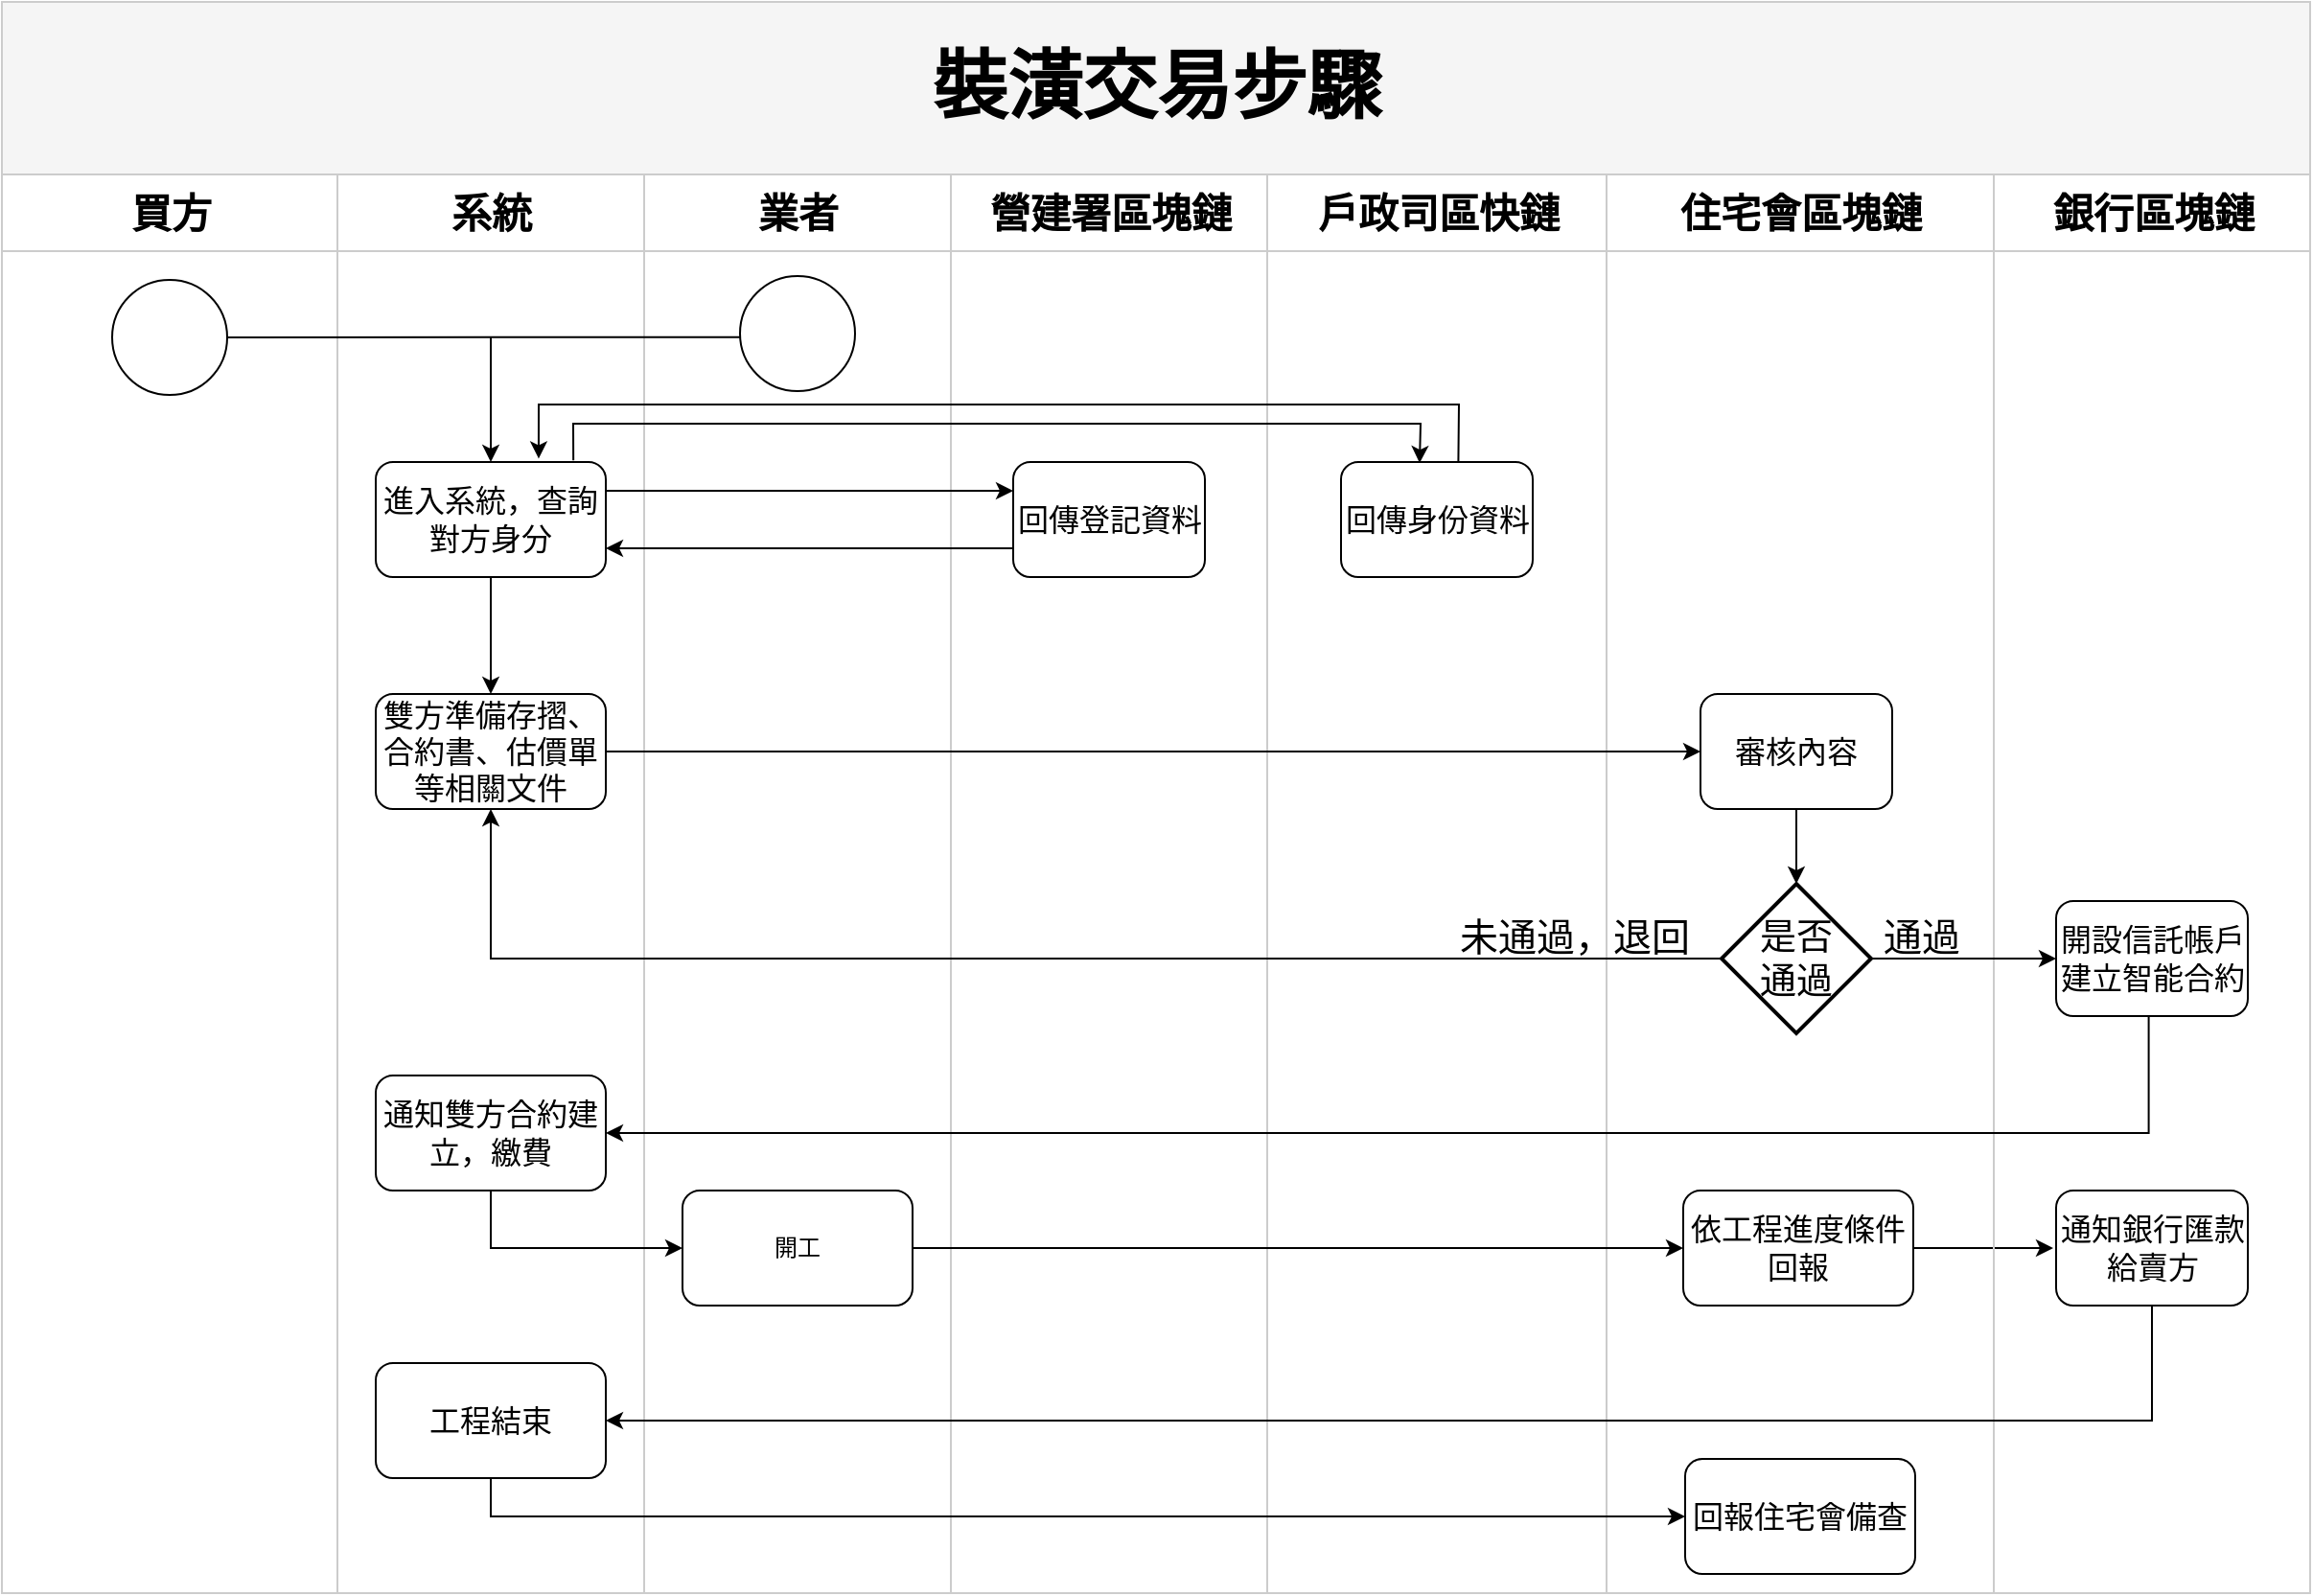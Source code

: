 <mxfile version="21.6.1" type="github">
  <diagram name="Page-1" id="74e2e168-ea6b-b213-b513-2b3c1d86103e">
    <mxGraphModel dx="1434" dy="777" grid="1" gridSize="10" guides="1" tooltips="1" connect="1" arrows="1" fold="1" page="1" pageScale="1" pageWidth="1100" pageHeight="850" background="none" math="0" shadow="0">
      <root>
        <mxCell id="0" />
        <mxCell id="1" parent="0" />
        <mxCell id="77e6c97f196da883-1" value="&lt;font color=&quot;#000000&quot; style=&quot;font-size: 39px;&quot;&gt;裝潢交易步驟&lt;/font&gt;" style="swimlane;html=1;childLayout=stackLayout;startSize=90;rounded=0;shadow=0;labelBackgroundColor=none;strokeWidth=1;fontFamily=Verdana;fontSize=8;align=center;fillColor=#f5f5f5;fontColor=#333333;strokeColor=#CCCCCC;" parent="1" vertex="1">
          <mxGeometry x="40" y="20" width="1204" height="830" as="geometry" />
        </mxCell>
        <mxCell id="77e6c97f196da883-2" value="&lt;font style=&quot;font-size: 21px;&quot;&gt;買方&lt;/font&gt;" style="swimlane;html=1;startSize=40;strokeColor=#CCCCCC;" parent="77e6c97f196da883-1" vertex="1">
          <mxGeometry y="90" width="175" height="740" as="geometry" />
        </mxCell>
        <mxCell id="XoGIr2Lrihl080DtUSwG-55" value="" style="ellipse;whiteSpace=wrap;html=1;" parent="77e6c97f196da883-2" vertex="1">
          <mxGeometry x="57.5" y="55" width="60" height="60" as="geometry" />
        </mxCell>
        <mxCell id="77e6c97f196da883-3" value="&lt;font style=&quot;font-size: 21px;&quot;&gt;系統&lt;/font&gt;" style="swimlane;html=1;startSize=40;strokeColor=#CCCCCC;" parent="77e6c97f196da883-1" vertex="1">
          <mxGeometry x="175" y="90" width="160" height="740" as="geometry" />
        </mxCell>
        <mxCell id="XoGIr2Lrihl080DtUSwG-38" value="&lt;font style=&quot;font-size: 16px;&quot;&gt;雙方準備存摺、合約書、估價單等相關文件&lt;/font&gt;" style="rounded=1;whiteSpace=wrap;html=1;" parent="77e6c97f196da883-3" vertex="1">
          <mxGeometry x="20" y="271" width="120" height="60" as="geometry" />
        </mxCell>
        <mxCell id="XoGIr2Lrihl080DtUSwG-78" value="" style="edgeStyle=orthogonalEdgeStyle;rounded=0;orthogonalLoop=1;jettySize=auto;html=1;" parent="77e6c97f196da883-3" source="XoGIr2Lrihl080DtUSwG-64" target="XoGIr2Lrihl080DtUSwG-38" edge="1">
          <mxGeometry relative="1" as="geometry" />
        </mxCell>
        <mxCell id="XoGIr2Lrihl080DtUSwG-64" value="&lt;font style=&quot;font-size: 16px;&quot;&gt;進入系統，查詢對方身分&lt;/font&gt;" style="rounded=1;whiteSpace=wrap;html=1;shadow=0;labelBackgroundColor=none;strokeWidth=1;fontFamily=Verdana;fontSize=8;align=center;" parent="77e6c97f196da883-3" vertex="1">
          <mxGeometry x="20" y="150" width="120" height="60" as="geometry" />
        </mxCell>
        <mxCell id="77e6c97f196da883-12" value="&lt;span style=&quot;font-size: 16px;&quot;&gt;通知雙方合約建立，繳費&lt;br&gt;&lt;/span&gt;" style="rounded=1;whiteSpace=wrap;html=1;shadow=0;labelBackgroundColor=none;strokeWidth=1;fontFamily=Verdana;fontSize=8;align=center;" parent="77e6c97f196da883-3" vertex="1">
          <mxGeometry x="20" y="470" width="120" height="60" as="geometry" />
        </mxCell>
        <mxCell id="XoGIr2Lrihl080DtUSwG-94" value="&lt;span style=&quot;font-size: 16px;&quot;&gt;工程結束&lt;/span&gt;" style="rounded=1;whiteSpace=wrap;html=1;shadow=0;labelBackgroundColor=none;strokeWidth=1;fontFamily=Verdana;fontSize=8;align=center;" parent="77e6c97f196da883-3" vertex="1">
          <mxGeometry x="20" y="620" width="120" height="60" as="geometry" />
        </mxCell>
        <mxCell id="77e6c97f196da883-4" value="&lt;font style=&quot;font-size: 21px;&quot;&gt;業者&lt;/font&gt;" style="swimlane;html=1;startSize=40;strokeColor=#CCCCCC;" parent="77e6c97f196da883-1" vertex="1">
          <mxGeometry x="335" y="90" width="160" height="740" as="geometry" />
        </mxCell>
        <mxCell id="XoGIr2Lrihl080DtUSwG-68" value="" style="ellipse;whiteSpace=wrap;html=1;" parent="77e6c97f196da883-4" vertex="1">
          <mxGeometry x="50" y="53" width="60" height="60" as="geometry" />
        </mxCell>
        <mxCell id="u8-eFOHne1eM5jDflhIa-2" value="開工" style="rounded=1;whiteSpace=wrap;html=1;" vertex="1" parent="77e6c97f196da883-4">
          <mxGeometry x="20" y="530" width="120" height="60" as="geometry" />
        </mxCell>
        <mxCell id="77e6c97f196da883-5" value="&lt;font style=&quot;font-size: 21px;&quot;&gt;營建署區塊鏈&lt;/font&gt;" style="swimlane;html=1;startSize=40;strokeColor=#CCCCCC;" parent="77e6c97f196da883-1" vertex="1">
          <mxGeometry x="495" y="90" width="165" height="740" as="geometry" />
        </mxCell>
        <mxCell id="XoGIr2Lrihl080DtUSwG-1" value="&lt;font style=&quot;font-size: 16px;&quot;&gt;回傳登記資料&lt;/font&gt;" style="rounded=1;whiteSpace=wrap;html=1;shadow=0;labelBackgroundColor=none;strokeWidth=1;fontFamily=Verdana;fontSize=8;align=center;" parent="77e6c97f196da883-5" vertex="1">
          <mxGeometry x="32.5" y="150" width="100" height="60" as="geometry" />
        </mxCell>
        <mxCell id="77e6c97f196da883-6" value="&lt;font style=&quot;font-size: 21px;&quot;&gt;戶政司區快鏈&lt;/font&gt;" style="swimlane;html=1;startSize=40;strokeColor=#CCCCCC;" parent="77e6c97f196da883-1" vertex="1">
          <mxGeometry x="660" y="90" width="177" height="740" as="geometry" />
        </mxCell>
        <mxCell id="XoGIr2Lrihl080DtUSwG-44" value="&lt;font style=&quot;font-size: 16px;&quot;&gt;回傳身份資料&lt;/font&gt;" style="rounded=1;whiteSpace=wrap;html=1;shadow=0;labelBackgroundColor=none;strokeWidth=1;fontFamily=Verdana;fontSize=8;align=center;" parent="77e6c97f196da883-6" vertex="1">
          <mxGeometry x="38.5" y="150" width="100" height="60" as="geometry" />
        </mxCell>
        <mxCell id="XoGIr2Lrihl080DtUSwG-93" value="" style="endArrow=classic;html=1;rounded=0;exitX=1;exitY=0.5;exitDx=0;exitDy=0;" parent="77e6c97f196da883-6" source="XoGIr2Lrihl080DtUSwG-90" edge="1">
          <mxGeometry width="50" height="50" relative="1" as="geometry">
            <mxPoint x="120" y="460" as="sourcePoint" />
            <mxPoint x="410" y="560" as="targetPoint" />
          </mxGeometry>
        </mxCell>
        <mxCell id="77e6c97f196da883-7" value="&lt;font style=&quot;font-size: 21px;&quot;&gt;住宅會區塊鏈&lt;/font&gt;" style="swimlane;html=1;startSize=40;strokeColor=#CCCCCC;" parent="77e6c97f196da883-1" vertex="1">
          <mxGeometry x="837" y="90" width="202" height="740" as="geometry" />
        </mxCell>
        <mxCell id="XoGIr2Lrihl080DtUSwG-84" style="edgeStyle=orthogonalEdgeStyle;rounded=0;orthogonalLoop=1;jettySize=auto;html=1;exitX=0.5;exitY=1;exitDx=0;exitDy=0;" parent="77e6c97f196da883-7" source="XoGIr2Lrihl080DtUSwG-30" target="XoGIr2Lrihl080DtUSwG-36" edge="1">
          <mxGeometry relative="1" as="geometry" />
        </mxCell>
        <mxCell id="XoGIr2Lrihl080DtUSwG-30" value="&lt;font style=&quot;font-size: 16px;&quot;&gt;審核內容&lt;/font&gt;" style="rounded=1;whiteSpace=wrap;html=1;shadow=0;labelBackgroundColor=none;strokeWidth=1;fontFamily=Verdana;fontSize=8;align=center;" parent="77e6c97f196da883-7" vertex="1">
          <mxGeometry x="49" y="271" width="100" height="60" as="geometry" />
        </mxCell>
        <mxCell id="XoGIr2Lrihl080DtUSwG-36" value="&lt;font style=&quot;font-size: 19px;&quot;&gt;是否&lt;br&gt;通過&lt;/font&gt;" style="strokeWidth=2;html=1;shape=mxgraph.flowchart.decision;whiteSpace=wrap;" parent="77e6c97f196da883-7" vertex="1">
          <mxGeometry x="60" y="370" width="78" height="78" as="geometry" />
        </mxCell>
        <mxCell id="XoGIr2Lrihl080DtUSwG-89" value="&lt;span style=&quot;font-weight: normal;&quot;&gt;&lt;font style=&quot;font-size: 20px;&quot;&gt;通過&lt;/font&gt;&lt;/span&gt;" style="text;strokeColor=none;fillColor=none;html=1;fontSize=24;fontStyle=1;verticalAlign=middle;align=center;" parent="77e6c97f196da883-7" vertex="1">
          <mxGeometry x="125" y="383" width="77" height="28" as="geometry" />
        </mxCell>
        <mxCell id="XoGIr2Lrihl080DtUSwG-90" value="&lt;span style=&quot;font-size: 16px;&quot;&gt;依工程進度條件回報&lt;/span&gt;" style="rounded=1;whiteSpace=wrap;html=1;shadow=0;labelBackgroundColor=none;strokeWidth=1;fontFamily=Verdana;fontSize=8;align=center;" parent="77e6c97f196da883-7" vertex="1">
          <mxGeometry x="40" y="530" width="120" height="60" as="geometry" />
        </mxCell>
        <mxCell id="XoGIr2Lrihl080DtUSwG-97" value="&lt;span style=&quot;font-size: 16px;&quot;&gt;回報住宅會備查&lt;/span&gt;" style="rounded=1;whiteSpace=wrap;html=1;shadow=0;labelBackgroundColor=none;strokeWidth=1;fontFamily=Verdana;fontSize=8;align=center;" parent="77e6c97f196da883-7" vertex="1">
          <mxGeometry x="41" y="670" width="120" height="60" as="geometry" />
        </mxCell>
        <mxCell id="XoGIr2Lrihl080DtUSwG-41" value="&lt;span style=&quot;font-weight: normal;&quot;&gt;&lt;font style=&quot;&quot;&gt;&lt;font style=&quot;font-size: 20px;&quot;&gt;未通過，退回&lt;/font&gt;&lt;br&gt;&lt;/font&gt;&lt;/span&gt;" style="text;strokeColor=none;fillColor=none;html=1;fontSize=24;fontStyle=1;verticalAlign=middle;align=center;" parent="77e6c97f196da883-7" vertex="1">
          <mxGeometry x="-67" y="370" width="100" height="54" as="geometry" />
        </mxCell>
        <mxCell id="XoGIr2Lrihl080DtUSwG-69" value="" style="endArrow=none;html=1;rounded=0;entryX=0;entryY=0.531;entryDx=0;entryDy=0;entryPerimeter=0;exitX=1;exitY=0.5;exitDx=0;exitDy=0;" parent="77e6c97f196da883-1" source="XoGIr2Lrihl080DtUSwG-55" target="XoGIr2Lrihl080DtUSwG-68" edge="1">
          <mxGeometry width="50" height="50" relative="1" as="geometry">
            <mxPoint x="305" y="100" as="sourcePoint" />
            <mxPoint x="355" y="50" as="targetPoint" />
          </mxGeometry>
        </mxCell>
        <mxCell id="XoGIr2Lrihl080DtUSwG-72" value="" style="endArrow=classic;html=1;rounded=0;exitX=1;exitY=0.25;exitDx=0;exitDy=0;entryX=0;entryY=0.25;entryDx=0;entryDy=0;" parent="77e6c97f196da883-1" source="XoGIr2Lrihl080DtUSwG-64" target="XoGIr2Lrihl080DtUSwG-1" edge="1">
          <mxGeometry width="50" height="50" relative="1" as="geometry">
            <mxPoint x="685" y="330" as="sourcePoint" />
            <mxPoint x="735" y="280" as="targetPoint" />
          </mxGeometry>
        </mxCell>
        <mxCell id="XoGIr2Lrihl080DtUSwG-73" value="" style="endArrow=classic;html=1;rounded=0;entryX=1;entryY=0.75;entryDx=0;entryDy=0;exitX=0;exitY=0.75;exitDx=0;exitDy=0;" parent="77e6c97f196da883-1" source="XoGIr2Lrihl080DtUSwG-1" target="XoGIr2Lrihl080DtUSwG-64" edge="1">
          <mxGeometry width="50" height="50" relative="1" as="geometry">
            <mxPoint x="525" y="215" as="sourcePoint" />
            <mxPoint x="735" y="280" as="targetPoint" />
          </mxGeometry>
        </mxCell>
        <mxCell id="XoGIr2Lrihl080DtUSwG-79" style="edgeStyle=orthogonalEdgeStyle;rounded=0;orthogonalLoop=1;jettySize=auto;html=1;entryX=0;entryY=0.5;entryDx=0;entryDy=0;" parent="77e6c97f196da883-1" source="XoGIr2Lrihl080DtUSwG-38" target="XoGIr2Lrihl080DtUSwG-30" edge="1">
          <mxGeometry relative="1" as="geometry" />
        </mxCell>
        <mxCell id="XoGIr2Lrihl080DtUSwG-82" style="edgeStyle=orthogonalEdgeStyle;rounded=0;orthogonalLoop=1;jettySize=auto;html=1;entryX=0.5;entryY=1;entryDx=0;entryDy=0;" parent="77e6c97f196da883-1" source="XoGIr2Lrihl080DtUSwG-36" target="XoGIr2Lrihl080DtUSwG-38" edge="1">
          <mxGeometry relative="1" as="geometry" />
        </mxCell>
        <mxCell id="XoGIr2Lrihl080DtUSwG-61" value="&lt;font style=&quot;font-size: 21px;&quot;&gt;銀行區塊鏈&lt;/font&gt;" style="swimlane;html=1;startSize=40;strokeColor=#CCCCCC;" parent="77e6c97f196da883-1" vertex="1">
          <mxGeometry x="1039" y="90" width="165" height="740" as="geometry" />
        </mxCell>
        <mxCell id="XoGIr2Lrihl080DtUSwG-62" value="&lt;font style=&quot;font-size: 16px;&quot;&gt;開設信託帳戶建立智能合約&lt;/font&gt;" style="rounded=1;whiteSpace=wrap;html=1;shadow=0;labelBackgroundColor=none;strokeWidth=1;fontFamily=Verdana;fontSize=8;align=center;" parent="XoGIr2Lrihl080DtUSwG-61" vertex="1">
          <mxGeometry x="32.5" y="379" width="100" height="60" as="geometry" />
        </mxCell>
        <mxCell id="XoGIr2Lrihl080DtUSwG-92" value="&lt;span style=&quot;font-size: 16px;&quot;&gt;通知銀行匯款給賣方&lt;/span&gt;" style="rounded=1;whiteSpace=wrap;html=1;shadow=0;labelBackgroundColor=none;strokeWidth=1;fontFamily=Verdana;fontSize=8;align=center;" parent="XoGIr2Lrihl080DtUSwG-61" vertex="1">
          <mxGeometry x="32.5" y="530" width="100" height="60" as="geometry" />
        </mxCell>
        <mxCell id="XoGIr2Lrihl080DtUSwG-88" style="edgeStyle=orthogonalEdgeStyle;rounded=0;orthogonalLoop=1;jettySize=auto;html=1;exitX=1;exitY=0.5;exitDx=0;exitDy=0;exitPerimeter=0;" parent="77e6c97f196da883-1" source="XoGIr2Lrihl080DtUSwG-36" target="XoGIr2Lrihl080DtUSwG-62" edge="1">
          <mxGeometry relative="1" as="geometry" />
        </mxCell>
        <mxCell id="XoGIr2Lrihl080DtUSwG-96" style="edgeStyle=orthogonalEdgeStyle;rounded=0;orthogonalLoop=1;jettySize=auto;html=1;entryX=1;entryY=0.5;entryDx=0;entryDy=0;" parent="77e6c97f196da883-1" source="XoGIr2Lrihl080DtUSwG-92" target="XoGIr2Lrihl080DtUSwG-94" edge="1">
          <mxGeometry relative="1" as="geometry">
            <Array as="points">
              <mxPoint x="1121" y="670" />
            </Array>
          </mxGeometry>
        </mxCell>
        <mxCell id="XoGIr2Lrihl080DtUSwG-98" style="edgeStyle=orthogonalEdgeStyle;rounded=0;orthogonalLoop=1;jettySize=auto;html=1;entryX=0;entryY=0.5;entryDx=0;entryDy=0;" parent="77e6c97f196da883-1" source="XoGIr2Lrihl080DtUSwG-94" target="XoGIr2Lrihl080DtUSwG-97" edge="1">
          <mxGeometry relative="1" as="geometry">
            <Array as="points">
              <mxPoint x="255" y="740" />
            </Array>
          </mxGeometry>
        </mxCell>
        <mxCell id="XoGIr2Lrihl080DtUSwG-75" value="" style="endArrow=classic;html=1;rounded=0;entryX=0.41;entryY=0.009;entryDx=0;entryDy=0;entryPerimeter=0;exitX=0.859;exitY=-0.015;exitDx=0;exitDy=0;exitPerimeter=0;" parent="77e6c97f196da883-1" source="XoGIr2Lrihl080DtUSwG-64" target="XoGIr2Lrihl080DtUSwG-44" edge="1">
          <mxGeometry width="50" height="50" relative="1" as="geometry">
            <mxPoint x="287" y="178.38" as="sourcePoint" />
            <mxPoint x="733" y="240" as="targetPoint" />
            <Array as="points">
              <mxPoint x="298" y="220" />
              <mxPoint x="740" y="220" />
            </Array>
          </mxGeometry>
        </mxCell>
        <mxCell id="XoGIr2Lrihl080DtUSwG-76" value="" style="endArrow=classic;html=1;rounded=0;entryX=0.708;entryY=-0.03;entryDx=0;entryDy=0;entryPerimeter=0;exitX=0.612;exitY=0.003;exitDx=0;exitDy=0;exitPerimeter=0;" parent="77e6c97f196da883-1" source="XoGIr2Lrihl080DtUSwG-44" target="XoGIr2Lrihl080DtUSwG-64" edge="1">
          <mxGeometry width="50" height="50" relative="1" as="geometry">
            <mxPoint x="780.3" y="240.0" as="sourcePoint" />
            <mxPoint x="300.52" y="239.52" as="targetPoint" />
            <Array as="points">
              <mxPoint x="760" y="210" />
              <mxPoint x="280" y="210" />
            </Array>
          </mxGeometry>
        </mxCell>
        <mxCell id="XoGIr2Lrihl080DtUSwG-105" style="edgeStyle=orthogonalEdgeStyle;rounded=0;orthogonalLoop=1;jettySize=auto;html=1;entryX=1;entryY=0.5;entryDx=0;entryDy=0;exitX=0.483;exitY=0.997;exitDx=0;exitDy=0;exitPerimeter=0;" parent="77e6c97f196da883-1" source="XoGIr2Lrihl080DtUSwG-62" target="77e6c97f196da883-12" edge="1">
          <mxGeometry relative="1" as="geometry">
            <mxPoint x="1141.5" y="519.997" as="sourcePoint" />
            <mxPoint x="385" y="610.99" as="targetPoint" />
            <Array as="points">
              <mxPoint x="1120" y="590" />
            </Array>
          </mxGeometry>
        </mxCell>
        <mxCell id="u8-eFOHne1eM5jDflhIa-3" value="" style="endArrow=classic;html=1;rounded=0;entryX=0;entryY=0.5;entryDx=0;entryDy=0;exitX=0.5;exitY=1;exitDx=0;exitDy=0;" edge="1" parent="77e6c97f196da883-1" source="77e6c97f196da883-12" target="u8-eFOHne1eM5jDflhIa-2">
          <mxGeometry width="50" height="50" relative="1" as="geometry">
            <mxPoint x="260" y="630" as="sourcePoint" />
            <mxPoint x="710" y="360" as="targetPoint" />
            <Array as="points">
              <mxPoint x="255" y="650" />
            </Array>
          </mxGeometry>
        </mxCell>
        <mxCell id="u8-eFOHne1eM5jDflhIa-4" value="" style="endArrow=classic;html=1;rounded=0;entryX=0;entryY=0.5;entryDx=0;entryDy=0;exitX=1;exitY=0.5;exitDx=0;exitDy=0;" edge="1" parent="77e6c97f196da883-1" source="u8-eFOHne1eM5jDflhIa-2" target="XoGIr2Lrihl080DtUSwG-90">
          <mxGeometry width="50" height="50" relative="1" as="geometry">
            <mxPoint x="540" y="690" as="sourcePoint" />
            <mxPoint x="540" y="400" as="targetPoint" />
          </mxGeometry>
        </mxCell>
        <mxCell id="XoGIr2Lrihl080DtUSwG-102" value="" style="endArrow=classic;html=1;rounded=0;entryX=0.5;entryY=0;entryDx=0;entryDy=0;" parent="1" target="XoGIr2Lrihl080DtUSwG-64" edge="1">
          <mxGeometry width="50" height="50" relative="1" as="geometry">
            <mxPoint x="295" y="195" as="sourcePoint" />
            <mxPoint x="295" y="255" as="targetPoint" />
          </mxGeometry>
        </mxCell>
      </root>
    </mxGraphModel>
  </diagram>
</mxfile>
